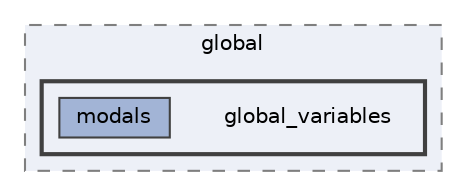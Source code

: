 digraph "resources/views/backend/site_super_admin/global/global_variables"
{
 // LATEX_PDF_SIZE
  bgcolor="transparent";
  edge [fontname=Helvetica,fontsize=10,labelfontname=Helvetica,labelfontsize=10];
  node [fontname=Helvetica,fontsize=10,shape=box,height=0.2,width=0.4];
  compound=true
  subgraph clusterdir_6cad7f93d61968dea630f43345e5514e {
    graph [ bgcolor="#edf0f7", pencolor="grey50", label="global", fontname=Helvetica,fontsize=10 style="filled,dashed", URL="dir_6cad7f93d61968dea630f43345e5514e.html",tooltip=""]
  subgraph clusterdir_c41d14f5996e03f8b7a61f165610fa9e {
    graph [ bgcolor="#edf0f7", pencolor="grey25", label="", fontname=Helvetica,fontsize=10 style="filled,bold", URL="dir_c41d14f5996e03f8b7a61f165610fa9e.html",tooltip=""]
    dir_c41d14f5996e03f8b7a61f165610fa9e [shape=plaintext, label="global_variables"];
  dir_ea210c774a6789d531988364a69f1aae [label="modals", fillcolor="#a2b4d6", color="grey25", style="filled", URL="dir_ea210c774a6789d531988364a69f1aae.html",tooltip=""];
  }
  }
}
